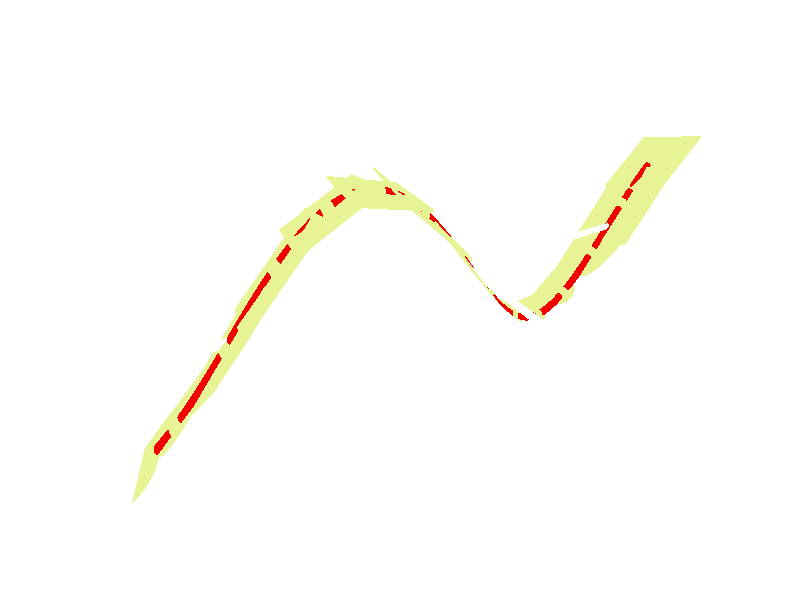 //
// streifen.pov -- visualisierung eines Streifens
//
// (c) 2017 Prof Dr Andreas Müller, Hochschule Rapperswil
//
#version 3.7;
#include "colors.inc"
global_settings {
	assumed_gamma 1
}

#declare imagescale = 1.3;

#declare ymax = 1;
#declare xmin = -2;
#declare xmax = 2;

camera {
        location <1.5, 1.0, 1.8>
        look_at <0.3, -0.35, -0.5>
        right 16/9 * x * imagescale
        up y * imagescale
}

light_source { <10, 10, 10> color White }
sky_sphere {
        pigment {
                color <1,1,1>
        }
}

#declare achsenkopflaenge = 0.1;
#declare achsendurchmesser = 0.02;
#declare a = 2;

#macro achse(from, to)
#declare dirvector = to - from;
#declare dirvector = achsenkopflaenge * vnormalize(dirvector);
        cylinder {
                from - dirvector,
                to   + dirvector,
                achsendurchmesser
        }
        cone {
                to +     dirvector, 2 * achsendurchmesser,
                to + 2 * dirvector, 0
        }
#end

union {
	achse(<xmin,0,0>, <xmax,0,0>)
	achse(< 0,0,0>, <0,0,ymax>)
	achse(< 0,-1,0>, <0,1,0>)
	pigment {
                color White
        }
}

#declare sb = 0.23;

#declare xstep = 0.01;
#declare ystep = 0.01;
#declare links = 0.6;
#declare rechts = 0.4;

#macro f(yy)
	(1/a) * sin(a * yy)
#end

#macro fprime(yy)
	cos(a * yy)
#end

#macro uu(xx, yy)
	links * f(xx - yy) + rechts * f(xx + yy)
#end

#macro upoint(xx, yy)
	<xx, uu(xx, yy), yy>
#end

#macro p(xx, yy)
	(links * fprime(xx - yy) + rechts * fprime(xx + yy))
#end

#macro q(xx, yy)
	(-links * fprime(xx - yy) + rechts * fprime(xx + yy))
#end

#macro normale(xx, yy)
	<-p(xx, yy), 1, -q(xx, yy)>
#end

#declare epsilon = 0.005;

#macro thicktriangle(p1, p2, p3)
	mesh {
		triangle { p3 - voffset, p2 - voffset, p1 - voffset }

		triangle { p3 - voffset, p2 - voffset, p2 + voffset }
		triangle { p3 - voffset, p2 + voffset, p3 + voffset }

		triangle { p1 - voffset, p3 - voffset, p3 + voffset }
		triangle { p1 - voffset, p3 + voffset, p1 + voffset }

		triangle { p2 - voffset, p1 - voffset, p1 + voffset }
		triangle { p2 - voffset, p1 + voffset, p2 + voffset }

		triangle { p1 + voffset, p2 + voffset, p3 + voffset }
		inside_vector <0,1,0>
	}
#end

#macro tang(xx, yy)
	#declare voffset = normale(xx, yy) * epsilon;
	#declare pp = p(xx, yy);
	#declare qq = q(xx, yy);
	thicktriangle(
		upoint(xx, yy) + <-sb, -sb * pp - sb * qq, -sb>,
		upoint(xx, yy) + < sb,  sb * pp - sb * qq, -sb>,
		upoint(xx, yy) + < sb,  sb * pp + sb * qq,  sb>
	)
	thicktriangle(
		upoint(xx, yy) + <-sb, -sb * pp - sb * qq, -sb>,
		upoint(xx, yy) + < sb,  sb * pp + sb * qq,  sb>,
		upoint(xx, yy) + <-sb, -sb * pp + sb * qq,  sb>
	)
#end

union {
	mesh {
#declare xx = xmin;
#while (xx < xmax - xstep / 2)
	#declare yy = 0;
	#while (yy < ymax - ystep/2)
		triangle {
			upoint(xx, yy),
			upoint(xx + xstep, yy),
			upoint(xx + xstep, yy + ystep)
		}
		triangle {
			upoint(xx, yy),
			upoint(xx + xstep, yy + ystep),
			upoint(xx, yy + ystep)
		}
		#declare yy = yy + ystep;
	#end
	#declare xx = xx + xstep;
#end
	}
	pigment {
		color rgbf<1,1.2,1,0.2>
	}
}

#declare kurvendurchmesser = 1.5 * achsendurchmesser;

union {
#declare xx = xmin;
#while (xx < xmax - xstep / 2)
	sphere { upoint(xx, 0), kurvendurchmesser }
	cylinder { upoint(xx, 0), upoint(xx + xstep, 0), kurvendurchmesser }
	#declare xx = xx + xstep;
#end
	sphere { upoint(xmax, 0), kurvendurchmesser }
	pigment {
                color rgbf<0.9,0,0,0.0>
        }
}

#declare xstep = 0.3;

union {
#declare xx = xmin;
#while (xx < xmax + xstep / 2)
	tang(xx, 0)
	sphere { upoint(xx, 0), 1.5 * kurvendurchmesser }
	#declare xx = xx + xstep;
#end
	pigment {
                color rgbf<0.8,0.9,0.3,0.>
        }
	finish {
                specular 1.1
                metallic
        }
}




